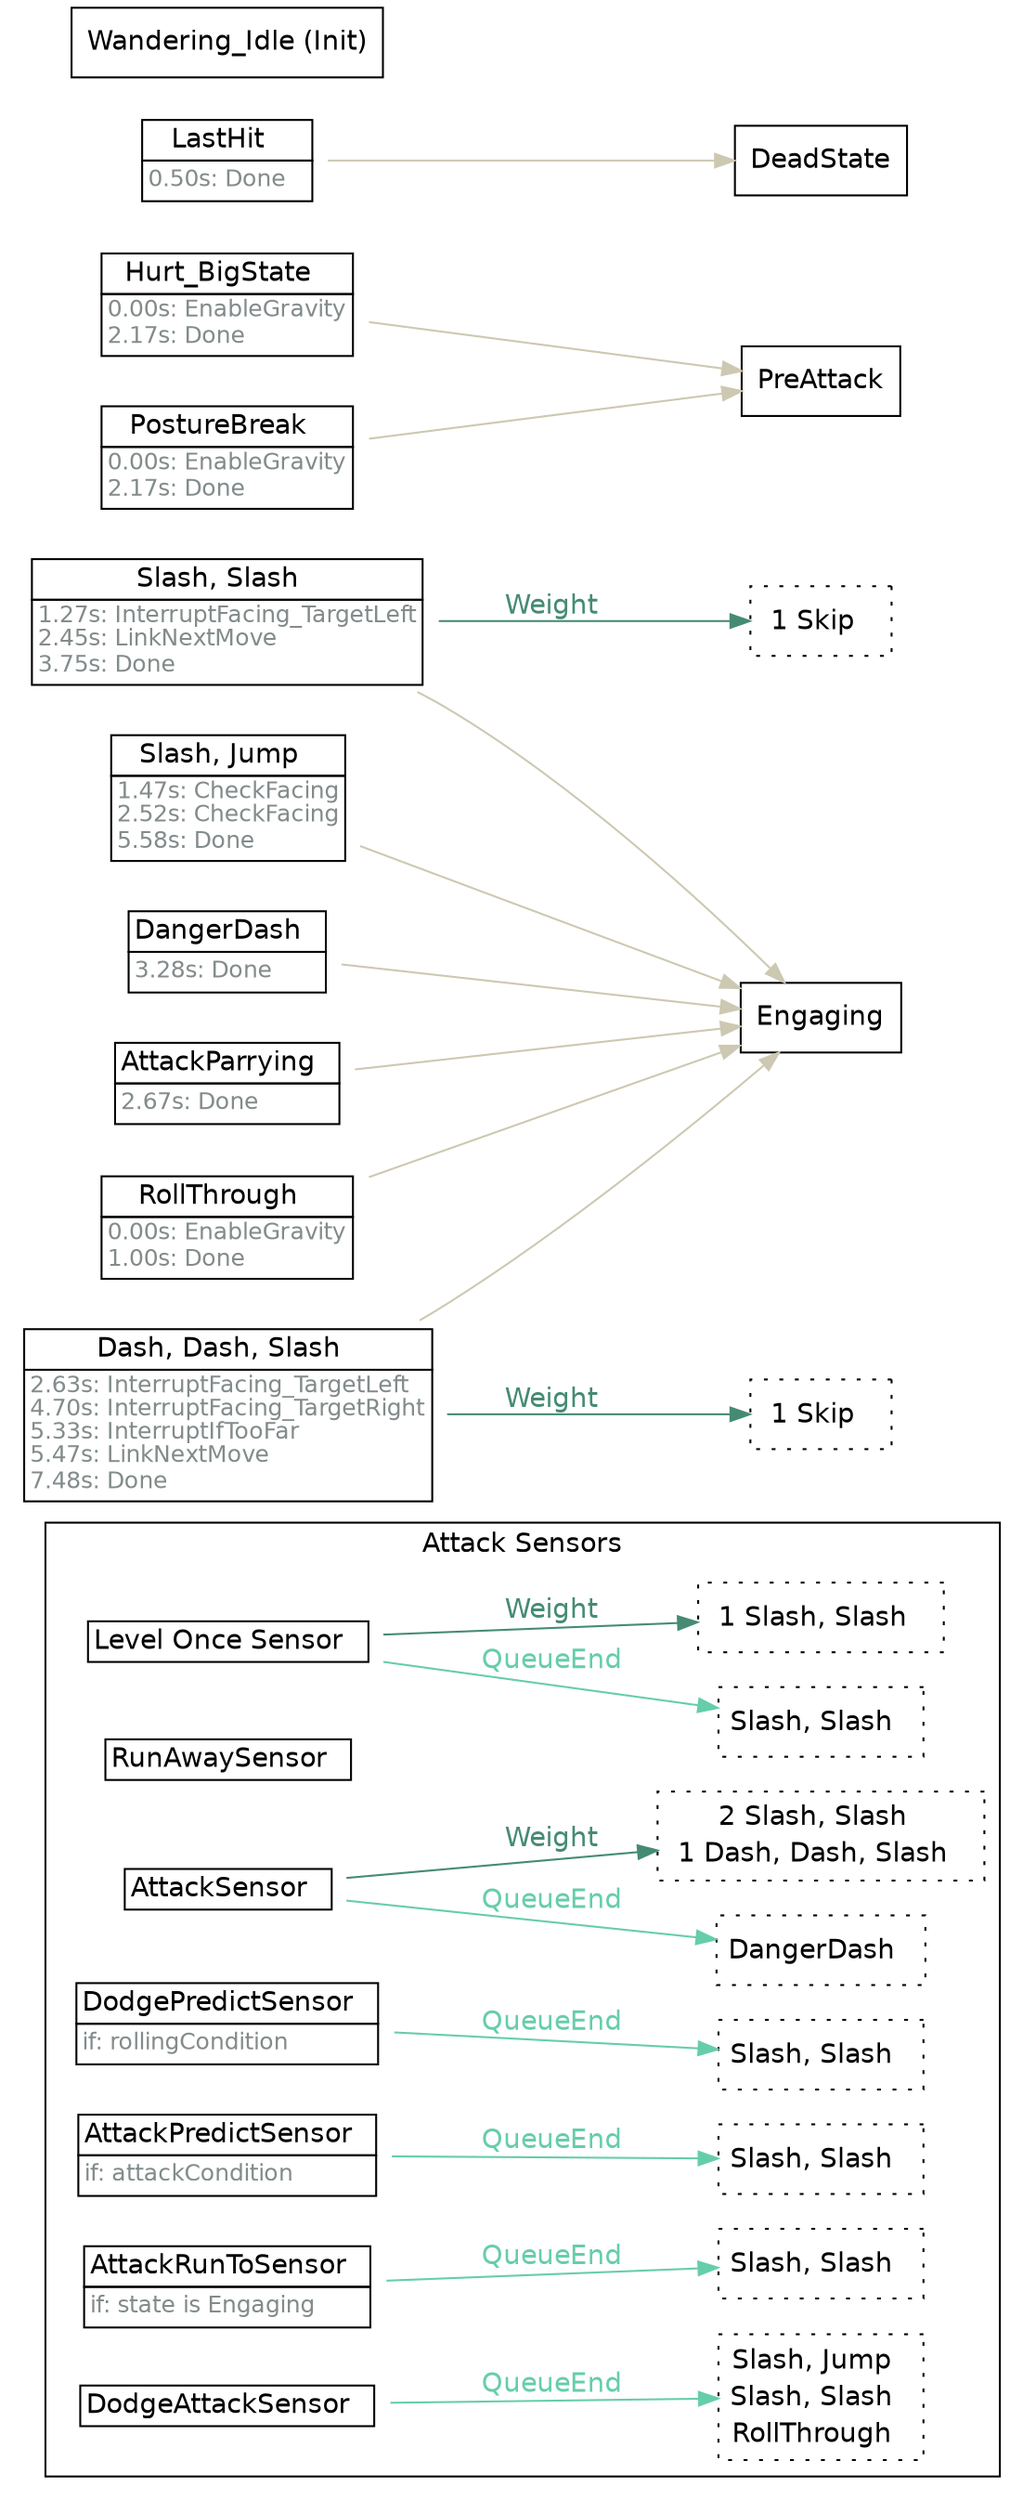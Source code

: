 strict digraph "Foo" {
	"rankdir"="LR";
	node ["shape"="box","fontname"="Helvetica"];
	edge ["fontname"="Helvetica"];
	subgraph "cluster_attacksensors" {
		"rank"="sink";
		"label"="Attack Sensors";
		"fontname"="Helvetica";
		"Level Once Sensor" ["shape"="plaintext","label"=<<TABLE border="0" cellspacing="0" cellborder="1" cellpadding="2"><TR><TD>Level Once Sensor  </TD></TR></TABLE>>]
		"Level Once Sensor_linked" ["shape"="box","style"="dotted","label"=<<TABLE border="0" cellspacing="0" cellborder="0" cellpadding="2"><TR><TD>Slash, Slash  </TD></TR></TABLE>>,"margin"="0.05"]
		"Level Once Sensor" -> "Level Once Sensor_linked"  ["label"="QueueEnd","color"="aquamarine3","fontcolor"="aquamarine3"]
		"Level Once Sensor_weight" ["shape"="box","style"="dotted","label"=<<TABLE border="0" cellspacing="0" cellborder="0" cellpadding="2"><TR><TD>1 Slash, Slash  </TD></TR></TABLE>>]
		"Level Once Sensor" -> "Level Once Sensor_weight"  ["label"="Weight","color"="aquamarine4","fontcolor"="aquamarine4"]
		"RunAwaySensor" ["shape"="plaintext","label"=<<TABLE border="0" cellspacing="0" cellborder="1" cellpadding="2"><TR><TD>RunAwaySensor  </TD></TR></TABLE>>]
		"AttackSensor" ["shape"="plaintext","label"=<<TABLE border="0" cellspacing="0" cellborder="1" cellpadding="2"><TR><TD>AttackSensor  </TD></TR></TABLE>>]
		"AttackSensor_linked" ["shape"="box","style"="dotted","label"=<<TABLE border="0" cellspacing="0" cellborder="0" cellpadding="2"><TR><TD>DangerDash  </TD></TR></TABLE>>,"margin"="0.05"]
		"AttackSensor" -> "AttackSensor_linked"  ["label"="QueueEnd","color"="aquamarine3","fontcolor"="aquamarine3"]
		"AttackSensor_weight" ["shape"="box","style"="dotted","label"=<<TABLE border="0" cellspacing="0" cellborder="0" cellpadding="2"><TR><TD>2 Slash, Slash  </TD></TR><TR><TD>1 Dash, Dash, Slash  </TD></TR></TABLE>>]
		"AttackSensor" -> "AttackSensor_weight"  ["label"="Weight","color"="aquamarine4","fontcolor"="aquamarine4"]
		"DodgePredictSensor" ["shape"="plaintext","label"=<<TABLE border="0" cellspacing="0" cellborder="1" cellpadding="2"><TR><TD>DodgePredictSensor  </TD></TR><TR><TD align="left" balign="left"><FONT point-size="12" color="azure4">if: rollingCondition</FONT>  </TD></TR></TABLE>>]
		"DodgePredictSensor_linked" ["shape"="box","style"="dotted","label"=<<TABLE border="0" cellspacing="0" cellborder="0" cellpadding="2"><TR><TD>Slash, Slash  </TD></TR></TABLE>>,"margin"="0.05"]
		"DodgePredictSensor" -> "DodgePredictSensor_linked"  ["label"="QueueEnd","color"="aquamarine3","fontcolor"="aquamarine3"]
		"AttackPredictSensor" ["shape"="plaintext","label"=<<TABLE border="0" cellspacing="0" cellborder="1" cellpadding="2"><TR><TD>AttackPredictSensor  </TD></TR><TR><TD align="left" balign="left"><FONT point-size="12" color="azure4">if: attackCondition</FONT>  </TD></TR></TABLE>>]
		"AttackPredictSensor_linked" ["shape"="box","style"="dotted","label"=<<TABLE border="0" cellspacing="0" cellborder="0" cellpadding="2"><TR><TD>Slash, Slash  </TD></TR></TABLE>>,"margin"="0.05"]
		"AttackPredictSensor" -> "AttackPredictSensor_linked"  ["label"="QueueEnd","color"="aquamarine3","fontcolor"="aquamarine3"]
		"AttackRunToSensor" ["shape"="plaintext","label"=<<TABLE border="0" cellspacing="0" cellborder="1" cellpadding="2"><TR><TD>AttackRunToSensor  </TD></TR><TR><TD align="left" balign="left"><FONT point-size="12" color="azure4">if: state is Engaging</FONT>  </TD></TR></TABLE>>]
		"AttackRunToSensor_linked" ["shape"="box","style"="dotted","label"=<<TABLE border="0" cellspacing="0" cellborder="0" cellpadding="2"><TR><TD>Slash, Slash  </TD></TR></TABLE>>,"margin"="0.05"]
		"AttackRunToSensor" -> "AttackRunToSensor_linked"  ["label"="QueueEnd","color"="aquamarine3","fontcolor"="aquamarine3"]
		"DodgeAttackSensor" ["shape"="plaintext","label"=<<TABLE border="0" cellspacing="0" cellborder="1" cellpadding="2"><TR><TD>DodgeAttackSensor  </TD></TR></TABLE>>]
		"DodgeAttackSensor_linked" ["shape"="box","style"="dotted","label"=<<TABLE border="0" cellspacing="0" cellborder="0" cellpadding="2"><TR><TD>Slash, Jump  </TD></TR><TR><TD>Slash, Slash  </TD></TR><TR><TD>RollThrough  </TD></TR></TABLE>>,"margin"="0.05"]
		"DodgeAttackSensor" -> "DodgeAttackSensor_linked"  ["label"="QueueEnd","color"="aquamarine3","fontcolor"="aquamarine3"]
	}
	
	"Slash, Slash" -> "Engaging"  ["color"="cornsilk3","fontcolor"="cornsilk3"]
	"Slash, Slash_weight" ["shape"="box","style"="dotted","label"=<<TABLE border="0" cellspacing="0" cellborder="0" cellpadding="2"><TR><TD>1 Skip  </TD></TR></TABLE>>]
	"Slash, Slash" -> "Slash, Slash_weight"  ["label"="Weight","color"="aquamarine4","fontcolor"="aquamarine4"]
	"Slash, Slash" ["shape"="plaintext","label"=<<TABLE border="0" cellspacing="0" cellborder="1" cellpadding="2"><TR><TD>Slash, Slash  </TD></TR><TR><TD align="left" balign="left"><FONT point-size="12" color="azure4">1.27s: InterruptFacing_TargetLeft<br/>2.45s: LinkNextMove<br/>3.75s: Done</FONT>  </TD></TR></TABLE>>]
	"Dash, Dash, Slash" -> "Engaging"  ["color"="cornsilk3","fontcolor"="cornsilk3"]
	"Dash, Dash, Slash_weight" ["shape"="box","style"="dotted","label"=<<TABLE border="0" cellspacing="0" cellborder="0" cellpadding="2"><TR><TD>1 Skip  </TD></TR></TABLE>>]
	"Dash, Dash, Slash" -> "Dash, Dash, Slash_weight"  ["label"="Weight","color"="aquamarine4","fontcolor"="aquamarine4"]
	"Dash, Dash, Slash" ["shape"="plaintext","label"=<<TABLE border="0" cellspacing="0" cellborder="1" cellpadding="2"><TR><TD>Dash, Dash, Slash  </TD></TR><TR><TD align="left" balign="left"><FONT point-size="12" color="azure4">2.63s: InterruptFacing_TargetLeft<br/>4.70s: InterruptFacing_TargetRight<br/>5.33s: InterruptIfTooFar<br/>5.47s: LinkNextMove<br/>7.48s: Done</FONT>  </TD></TR></TABLE>>]
	"Slash, Jump" -> "Engaging"  ["color"="cornsilk3","fontcolor"="cornsilk3"]
	"Slash, Jump" ["shape"="plaintext","label"=<<TABLE border="0" cellspacing="0" cellborder="1" cellpadding="2"><TR><TD>Slash, Jump  </TD></TR><TR><TD align="left" balign="left"><FONT point-size="12" color="azure4">1.47s: CheckFacing<br/>2.52s: CheckFacing<br/>5.58s: Done</FONT>  </TD></TR></TABLE>>]
	"DangerDash" -> "Engaging"  ["color"="cornsilk3","fontcolor"="cornsilk3"]
	"DangerDash" ["shape"="plaintext","label"=<<TABLE border="0" cellspacing="0" cellborder="1" cellpadding="2"><TR><TD>DangerDash  </TD></TR><TR><TD align="left" balign="left"><FONT point-size="12" color="azure4">3.28s: Done</FONT>  </TD></TR></TABLE>>]
	"AttackParrying" -> "Engaging"  ["color"="cornsilk3","fontcolor"="cornsilk3"]
	"AttackParrying" ["shape"="plaintext","label"=<<TABLE border="0" cellspacing="0" cellborder="1" cellpadding="2"><TR><TD>AttackParrying  </TD></TR><TR><TD align="left" balign="left"><FONT point-size="12" color="azure4">2.67s: Done</FONT>  </TD></TR></TABLE>>]
	"Hurt_BigState" -> "PreAttack"  ["color"="cornsilk3","fontcolor"="cornsilk3"]
	"Hurt_BigState" ["shape"="plaintext","label"=<<TABLE border="0" cellspacing="0" cellborder="1" cellpadding="2"><TR><TD>Hurt_BigState  </TD></TR><TR><TD align="left" balign="left"><FONT point-size="12" color="azure4">0.00s: EnableGravity<br/>2.17s: Done</FONT>  </TD></TR></TABLE>>]
	"LastHit" -> "DeadState"  ["color"="cornsilk3","fontcolor"="cornsilk3"]
	"LastHit" ["shape"="plaintext","label"=<<TABLE border="0" cellspacing="0" cellborder="1" cellpadding="2"><TR><TD>LastHit  </TD></TR><TR><TD align="left" balign="left"><FONT point-size="12" color="azure4">0.50s: Done</FONT>  </TD></TR></TABLE>>]
	"PostureBreak" -> "PreAttack"  ["color"="cornsilk3","fontcolor"="cornsilk3"]
	"PostureBreak" ["shape"="plaintext","label"=<<TABLE border="0" cellspacing="0" cellborder="1" cellpadding="2"><TR><TD>PostureBreak  </TD></TR><TR><TD align="left" balign="left"><FONT point-size="12" color="azure4">0.00s: EnableGravity<br/>2.17s: Done</FONT>  </TD></TR></TABLE>>]
	"RollThrough" -> "Engaging"  ["color"="cornsilk3","fontcolor"="cornsilk3"]
	"RollThrough" ["shape"="plaintext","label"=<<TABLE border="0" cellspacing="0" cellborder="1" cellpadding="2"><TR><TD>RollThrough  </TD></TR><TR><TD align="left" balign="left"><FONT point-size="12" color="azure4">0.00s: EnableGravity<br/>1.00s: Done</FONT>  </TD></TR></TABLE>>]
	"Wandering_Idle" ["label"="Wandering_Idle (Init)"]
}
